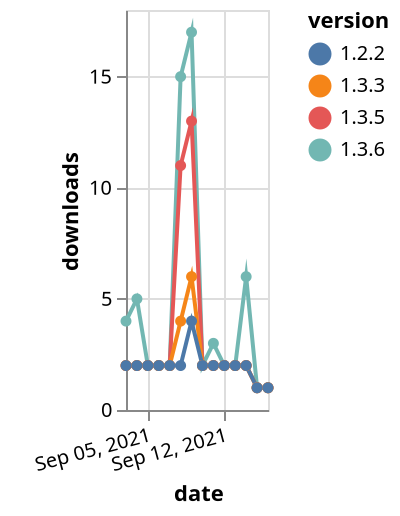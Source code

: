 {"$schema": "https://vega.github.io/schema/vega-lite/v5.json", "description": "A simple bar chart with embedded data.", "data": {"values": [{"date": "2021-09-03", "total": 3020, "delta": 4, "version": "1.3.6"}, {"date": "2021-09-04", "total": 3025, "delta": 5, "version": "1.3.6"}, {"date": "2021-09-05", "total": 3027, "delta": 2, "version": "1.3.6"}, {"date": "2021-09-06", "total": 3029, "delta": 2, "version": "1.3.6"}, {"date": "2021-09-07", "total": 3031, "delta": 2, "version": "1.3.6"}, {"date": "2021-09-08", "total": 3046, "delta": 15, "version": "1.3.6"}, {"date": "2021-09-09", "total": 3063, "delta": 17, "version": "1.3.6"}, {"date": "2021-09-10", "total": 3065, "delta": 2, "version": "1.3.6"}, {"date": "2021-09-11", "total": 3068, "delta": 3, "version": "1.3.6"}, {"date": "2021-09-12", "total": 3070, "delta": 2, "version": "1.3.6"}, {"date": "2021-09-13", "total": 3072, "delta": 2, "version": "1.3.6"}, {"date": "2021-09-14", "total": 3078, "delta": 6, "version": "1.3.6"}, {"date": "2021-09-15", "total": 3079, "delta": 1, "version": "1.3.6"}, {"date": "2021-09-16", "total": 3080, "delta": 1, "version": "1.3.6"}, {"date": "2021-09-03", "total": 7210, "delta": 2, "version": "1.3.5"}, {"date": "2021-09-04", "total": 7212, "delta": 2, "version": "1.3.5"}, {"date": "2021-09-05", "total": 7214, "delta": 2, "version": "1.3.5"}, {"date": "2021-09-06", "total": 7216, "delta": 2, "version": "1.3.5"}, {"date": "2021-09-07", "total": 7218, "delta": 2, "version": "1.3.5"}, {"date": "2021-09-08", "total": 7229, "delta": 11, "version": "1.3.5"}, {"date": "2021-09-09", "total": 7242, "delta": 13, "version": "1.3.5"}, {"date": "2021-09-10", "total": 7244, "delta": 2, "version": "1.3.5"}, {"date": "2021-09-11", "total": 7246, "delta": 2, "version": "1.3.5"}, {"date": "2021-09-12", "total": 7248, "delta": 2, "version": "1.3.5"}, {"date": "2021-09-13", "total": 7250, "delta": 2, "version": "1.3.5"}, {"date": "2021-09-14", "total": 7252, "delta": 2, "version": "1.3.5"}, {"date": "2021-09-15", "total": 7253, "delta": 1, "version": "1.3.5"}, {"date": "2021-09-16", "total": 7254, "delta": 1, "version": "1.3.5"}, {"date": "2021-09-03", "total": 3704, "delta": 2, "version": "1.3.3"}, {"date": "2021-09-04", "total": 3706, "delta": 2, "version": "1.3.3"}, {"date": "2021-09-05", "total": 3708, "delta": 2, "version": "1.3.3"}, {"date": "2021-09-06", "total": 3710, "delta": 2, "version": "1.3.3"}, {"date": "2021-09-07", "total": 3712, "delta": 2, "version": "1.3.3"}, {"date": "2021-09-08", "total": 3716, "delta": 4, "version": "1.3.3"}, {"date": "2021-09-09", "total": 3722, "delta": 6, "version": "1.3.3"}, {"date": "2021-09-10", "total": 3724, "delta": 2, "version": "1.3.3"}, {"date": "2021-09-11", "total": 3726, "delta": 2, "version": "1.3.3"}, {"date": "2021-09-12", "total": 3728, "delta": 2, "version": "1.3.3"}, {"date": "2021-09-13", "total": 3730, "delta": 2, "version": "1.3.3"}, {"date": "2021-09-14", "total": 3732, "delta": 2, "version": "1.3.3"}, {"date": "2021-09-15", "total": 3733, "delta": 1, "version": "1.3.3"}, {"date": "2021-09-16", "total": 3734, "delta": 1, "version": "1.3.3"}, {"date": "2021-09-03", "total": 2701, "delta": 2, "version": "1.2.2"}, {"date": "2021-09-04", "total": 2703, "delta": 2, "version": "1.2.2"}, {"date": "2021-09-05", "total": 2705, "delta": 2, "version": "1.2.2"}, {"date": "2021-09-06", "total": 2707, "delta": 2, "version": "1.2.2"}, {"date": "2021-09-07", "total": 2709, "delta": 2, "version": "1.2.2"}, {"date": "2021-09-08", "total": 2711, "delta": 2, "version": "1.2.2"}, {"date": "2021-09-09", "total": 2715, "delta": 4, "version": "1.2.2"}, {"date": "2021-09-10", "total": 2717, "delta": 2, "version": "1.2.2"}, {"date": "2021-09-11", "total": 2719, "delta": 2, "version": "1.2.2"}, {"date": "2021-09-12", "total": 2721, "delta": 2, "version": "1.2.2"}, {"date": "2021-09-13", "total": 2723, "delta": 2, "version": "1.2.2"}, {"date": "2021-09-14", "total": 2725, "delta": 2, "version": "1.2.2"}, {"date": "2021-09-15", "total": 2726, "delta": 1, "version": "1.2.2"}, {"date": "2021-09-16", "total": 2727, "delta": 1, "version": "1.2.2"}]}, "width": "container", "mark": {"type": "line", "point": {"filled": true}}, "encoding": {"x": {"field": "date", "type": "temporal", "timeUnit": "yearmonthdate", "title": "date", "axis": {"labelAngle": -15}}, "y": {"field": "delta", "type": "quantitative", "title": "downloads"}, "color": {"field": "version", "type": "nominal"}, "tooltip": {"field": "delta"}}}